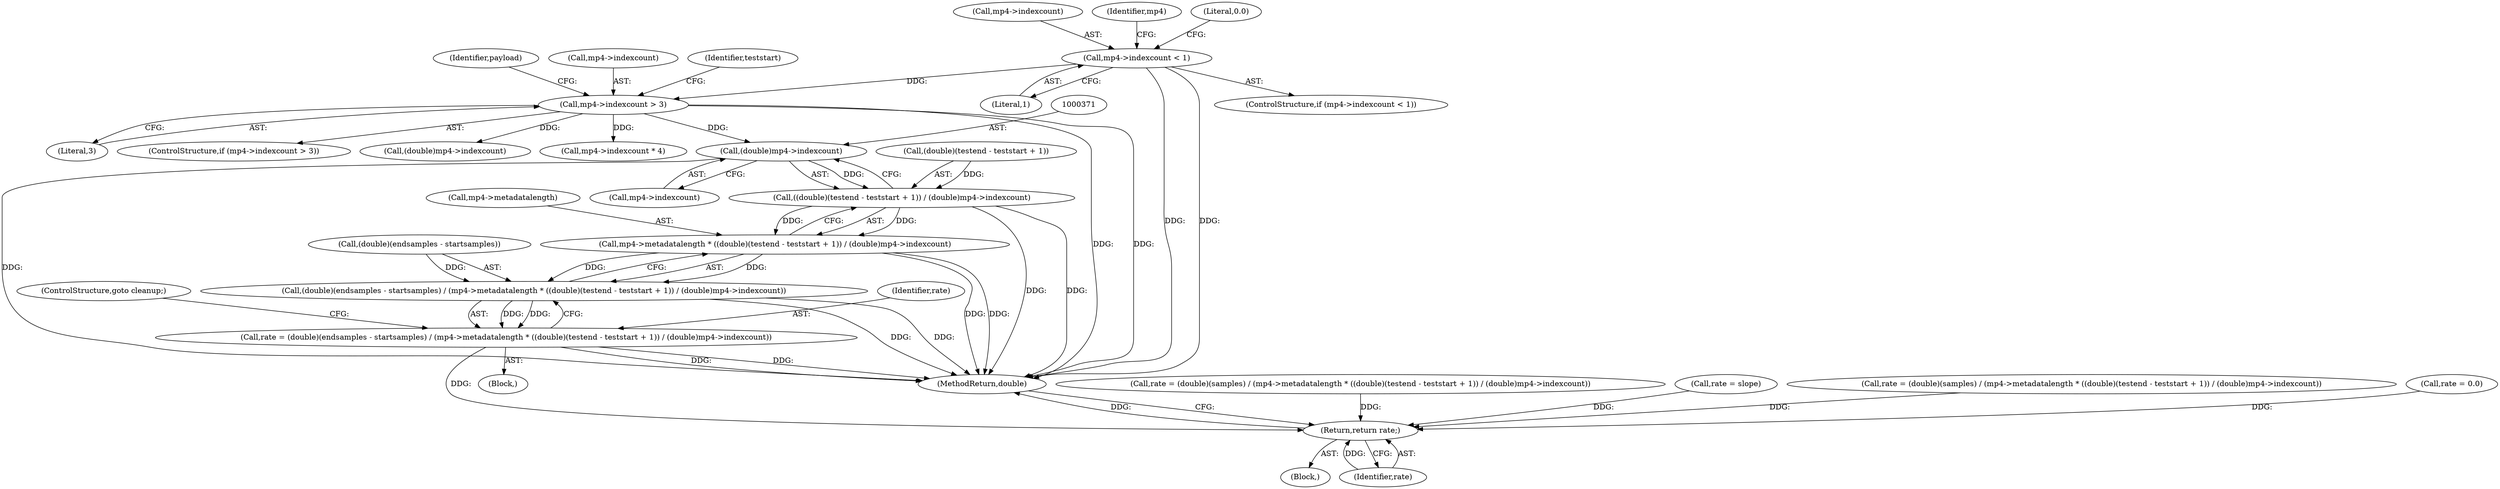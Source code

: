 digraph "1_gpmf-parser_341f12cd5b97ab419e53853ca00176457c9f1681_1@pointer" {
"1000370" [label="(Call,(double)mp4->indexcount)"];
"1000154" [label="(Call,mp4->indexcount > 3)"];
"1000146" [label="(Call,mp4->indexcount < 1)"];
"1000362" [label="(Call,((double)(testend - teststart + 1)) / (double)mp4->indexcount)"];
"1000358" [label="(Call,mp4->metadatalength * ((double)(testend - teststart + 1)) / (double)mp4->indexcount)"];
"1000352" [label="(Call,(double)(endsamples - startsamples) / (mp4->metadatalength * ((double)(testend - teststart + 1)) / (double)mp4->indexcount))"];
"1000350" [label="(Call,rate = (double)(endsamples - startsamples) / (mp4->metadatalength * ((double)(testend - teststart + 1)) / (double)mp4->indexcount))"];
"1000701" [label="(Return,return rate;)"];
"1000150" [label="(Literal,1)"];
"1000372" [label="(Call,mp4->indexcount)"];
"1000351" [label="(Identifier,rate)"];
"1000362" [label="(Call,((double)(testend - teststart + 1)) / (double)mp4->indexcount)"];
"1000147" [label="(Call,mp4->indexcount)"];
"1000153" [label="(ControlStructure,if (mp4->indexcount > 3))"];
"1000146" [label="(Call,mp4->indexcount < 1)"];
"1000394" [label="(Call,(double)mp4->indexcount)"];
"1000375" [label="(ControlStructure,goto cleanup;)"];
"1000156" [label="(Identifier,mp4)"];
"1000666" [label="(Call,rate = (double)(samples) / (mp4->metadatalength * ((double)(testend - teststart + 1)) / (double)mp4->indexcount))"];
"1000353" [label="(Call,(double)(endsamples - startsamples))"];
"1000370" [label="(Call,(double)mp4->indexcount)"];
"1000152" [label="(Literal,0.0)"];
"1000340" [label="(Block,)"];
"1000112" [label="(Block,)"];
"1000431" [label="(Call,mp4->indexcount * 4)"];
"1000358" [label="(Call,mp4->metadatalength * ((double)(testend - teststart + 1)) / (double)mp4->indexcount)"];
"1000161" [label="(Identifier,teststart)"];
"1000350" [label="(Call,rate = (double)(endsamples - startsamples) / (mp4->metadatalength * ((double)(testend - teststart + 1)) / (double)mp4->indexcount))"];
"1000166" [label="(Identifier,payload)"];
"1000363" [label="(Call,(double)(testend - teststart + 1))"];
"1000359" [label="(Call,mp4->metadatalength)"];
"1000661" [label="(Call,rate = slope)"];
"1000155" [label="(Call,mp4->indexcount)"];
"1000158" [label="(Literal,3)"];
"1000352" [label="(Call,(double)(endsamples - startsamples) / (mp4->metadatalength * ((double)(testend - teststart + 1)) / (double)mp4->indexcount))"];
"1000702" [label="(Identifier,rate)"];
"1000376" [label="(Call,rate = (double)(samples) / (mp4->metadatalength * ((double)(testend - teststart + 1)) / (double)mp4->indexcount))"];
"1000703" [label="(MethodReturn,double)"];
"1000701" [label="(Return,return rate;)"];
"1000145" [label="(ControlStructure,if (mp4->indexcount < 1))"];
"1000154" [label="(Call,mp4->indexcount > 3)"];
"1000142" [label="(Call,rate = 0.0)"];
"1000370" -> "1000362"  [label="AST: "];
"1000370" -> "1000372"  [label="CFG: "];
"1000371" -> "1000370"  [label="AST: "];
"1000372" -> "1000370"  [label="AST: "];
"1000362" -> "1000370"  [label="CFG: "];
"1000370" -> "1000703"  [label="DDG: "];
"1000370" -> "1000362"  [label="DDG: "];
"1000154" -> "1000370"  [label="DDG: "];
"1000154" -> "1000153"  [label="AST: "];
"1000154" -> "1000158"  [label="CFG: "];
"1000155" -> "1000154"  [label="AST: "];
"1000158" -> "1000154"  [label="AST: "];
"1000161" -> "1000154"  [label="CFG: "];
"1000166" -> "1000154"  [label="CFG: "];
"1000154" -> "1000703"  [label="DDG: "];
"1000154" -> "1000703"  [label="DDG: "];
"1000146" -> "1000154"  [label="DDG: "];
"1000154" -> "1000394"  [label="DDG: "];
"1000154" -> "1000431"  [label="DDG: "];
"1000146" -> "1000145"  [label="AST: "];
"1000146" -> "1000150"  [label="CFG: "];
"1000147" -> "1000146"  [label="AST: "];
"1000150" -> "1000146"  [label="AST: "];
"1000152" -> "1000146"  [label="CFG: "];
"1000156" -> "1000146"  [label="CFG: "];
"1000146" -> "1000703"  [label="DDG: "];
"1000146" -> "1000703"  [label="DDG: "];
"1000362" -> "1000358"  [label="AST: "];
"1000363" -> "1000362"  [label="AST: "];
"1000358" -> "1000362"  [label="CFG: "];
"1000362" -> "1000703"  [label="DDG: "];
"1000362" -> "1000703"  [label="DDG: "];
"1000362" -> "1000358"  [label="DDG: "];
"1000362" -> "1000358"  [label="DDG: "];
"1000363" -> "1000362"  [label="DDG: "];
"1000358" -> "1000352"  [label="AST: "];
"1000359" -> "1000358"  [label="AST: "];
"1000352" -> "1000358"  [label="CFG: "];
"1000358" -> "1000703"  [label="DDG: "];
"1000358" -> "1000703"  [label="DDG: "];
"1000358" -> "1000352"  [label="DDG: "];
"1000358" -> "1000352"  [label="DDG: "];
"1000352" -> "1000350"  [label="AST: "];
"1000353" -> "1000352"  [label="AST: "];
"1000350" -> "1000352"  [label="CFG: "];
"1000352" -> "1000703"  [label="DDG: "];
"1000352" -> "1000703"  [label="DDG: "];
"1000352" -> "1000350"  [label="DDG: "];
"1000352" -> "1000350"  [label="DDG: "];
"1000353" -> "1000352"  [label="DDG: "];
"1000350" -> "1000340"  [label="AST: "];
"1000351" -> "1000350"  [label="AST: "];
"1000375" -> "1000350"  [label="CFG: "];
"1000350" -> "1000703"  [label="DDG: "];
"1000350" -> "1000703"  [label="DDG: "];
"1000350" -> "1000701"  [label="DDG: "];
"1000701" -> "1000112"  [label="AST: "];
"1000701" -> "1000702"  [label="CFG: "];
"1000702" -> "1000701"  [label="AST: "];
"1000703" -> "1000701"  [label="CFG: "];
"1000701" -> "1000703"  [label="DDG: "];
"1000702" -> "1000701"  [label="DDG: "];
"1000376" -> "1000701"  [label="DDG: "];
"1000661" -> "1000701"  [label="DDG: "];
"1000142" -> "1000701"  [label="DDG: "];
"1000666" -> "1000701"  [label="DDG: "];
}
